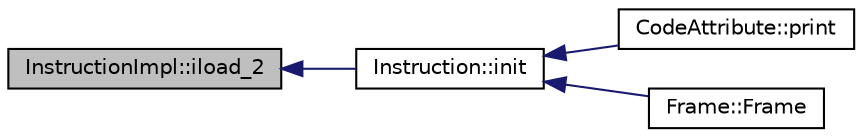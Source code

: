 digraph "InstructionImpl::iload_2"
{
  edge [fontname="Helvetica",fontsize="10",labelfontname="Helvetica",labelfontsize="10"];
  node [fontname="Helvetica",fontsize="10",shape=record];
  rankdir="LR";
  Node1 [label="InstructionImpl::iload_2",height=0.2,width=0.4,color="black", fillcolor="grey75", style="filled", fontcolor="black"];
  Node1 -> Node2 [dir="back",color="midnightblue",fontsize="10",style="solid"];
  Node2 [label="Instruction::init",height=0.2,width=0.4,color="black", fillcolor="white", style="filled",URL="$class_instruction.html#a145a172552303c9cbd8a5856e31a701b"];
  Node2 -> Node3 [dir="back",color="midnightblue",fontsize="10",style="solid"];
  Node3 [label="CodeAttribute::print",height=0.2,width=0.4,color="black", fillcolor="white", style="filled",URL="$class_code_attribute.html#a380eb04a01b0a0db351cf74443067ba4"];
  Node2 -> Node4 [dir="back",color="midnightblue",fontsize="10",style="solid"];
  Node4 [label="Frame::Frame",height=0.2,width=0.4,color="black", fillcolor="white", style="filled",URL="$struct_frame.html#abe0b370087d05267cab997ecdc78c4bd"];
}
